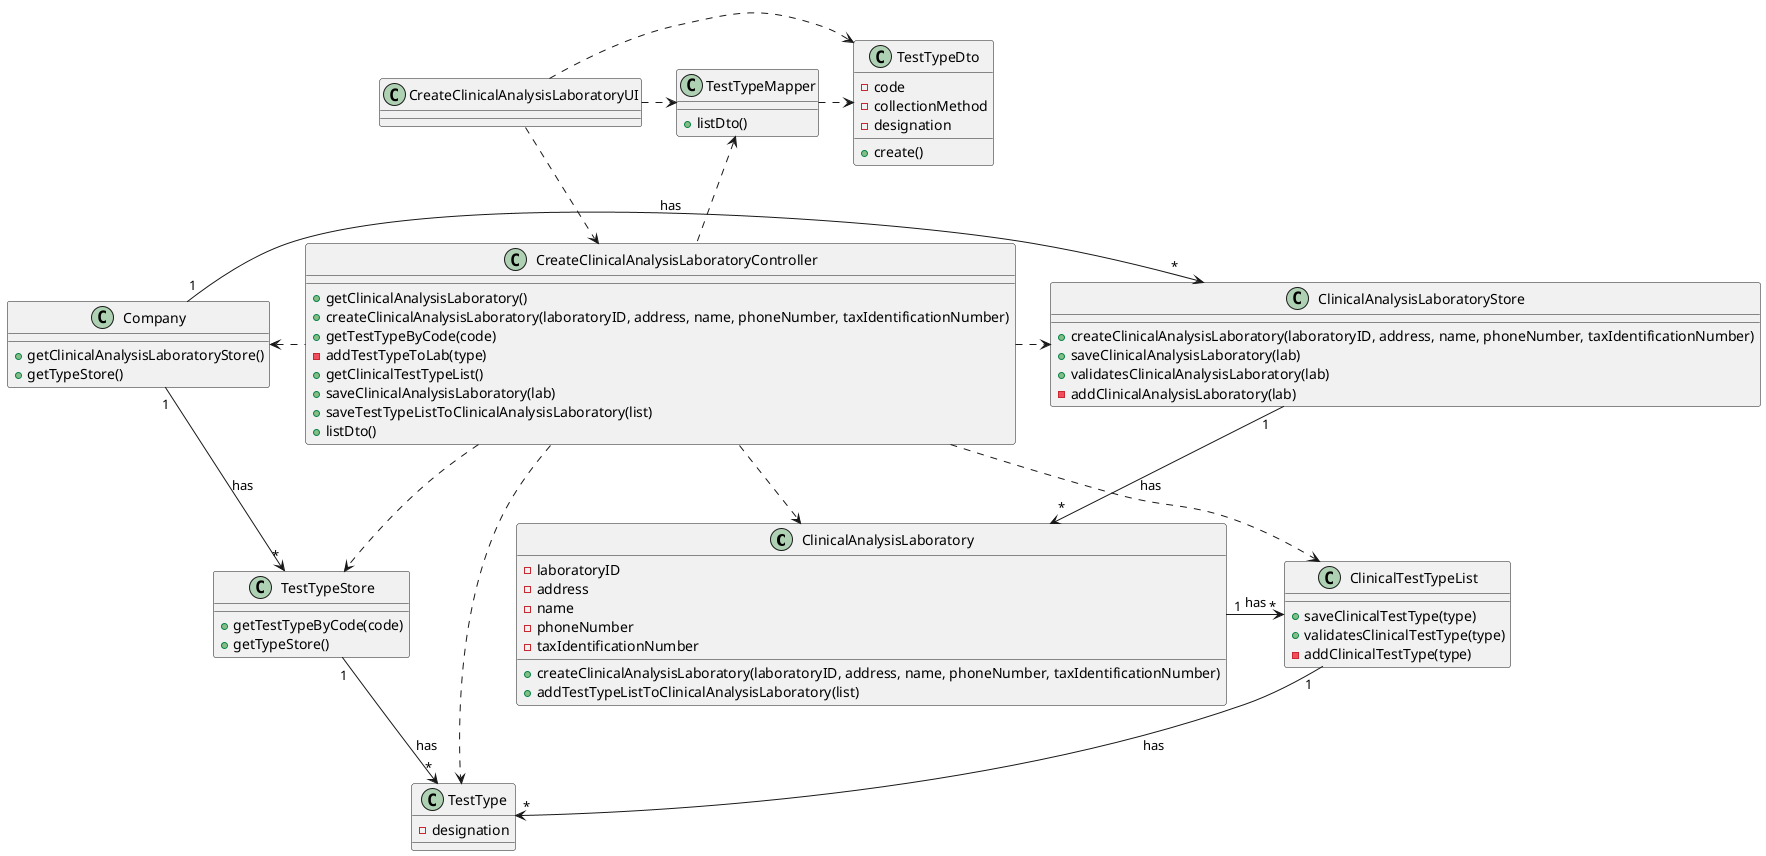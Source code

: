 @startuml
'https://plantuml.com/class-diagram

class ClinicalAnalysisLaboratory
class TestType
class Company
class CreateClinicalAnalysisLaboratoryUI
class CreateClinicalAnalysisLaboratoryController
class TestTypeStore
class ClinicalAnalysisLaboratoryStore
class ClinicalTestTypeList
class TestTypeMapper
class TestTypeDto

CreateClinicalAnalysisLaboratoryUI ..> CreateClinicalAnalysisLaboratoryController
Company <. CreateClinicalAnalysisLaboratoryController
CreateClinicalAnalysisLaboratoryController ..> ClinicalAnalysisLaboratory
CreateClinicalAnalysisLaboratoryController ..> TestType
CreateClinicalAnalysisLaboratoryController ..> TestTypeStore
CreateClinicalAnalysisLaboratoryController .> ClinicalAnalysisLaboratoryStore
CreateClinicalAnalysisLaboratoryController ..> ClinicalTestTypeList
TestTypeMapper <. CreateClinicalAnalysisLaboratoryController
CreateClinicalAnalysisLaboratoryUI .> TestTypeMapper
CreateClinicalAnalysisLaboratoryUI .> TestTypeDto
TestTypeMapper .> TestTypeDto

ClinicalAnalysisLaboratoryStore "1" --> "*" ClinicalAnalysisLaboratory: has
TestTypeStore "1" --> "*" TestType : has
ClinicalTestTypeList "1" --> "*" TestType : has
Company "1" -> "*" TestTypeStore : has
Company "1" -> "*" ClinicalAnalysisLaboratoryStore : has
ClinicalAnalysisLaboratory "1" -> "*" ClinicalTestTypeList : has

class ClinicalAnalysisLaboratory {
-laboratoryID
-address
-name
-phoneNumber
-taxIdentificationNumber
+createClinicalAnalysisLaboratory(laboratoryID, address, name, phoneNumber, taxIdentificationNumber)
+addTestTypeListToClinicalAnalysisLaboratory(list)
}

class TestType {
-designation
}

class Company {
+getClinicalAnalysisLaboratoryStore()
+getTypeStore()
}

class CreateClinicalAnalysisLaboratoryUI {
}

class CreateClinicalAnalysisLaboratoryController {
+getClinicalAnalysisLaboratory()
+createClinicalAnalysisLaboratory(laboratoryID, address, name, phoneNumber, taxIdentificationNumber)
+getTestTypeByCode(code)
-addTestTypeToLab(type)
+getClinicalTestTypeList()
+saveClinicalAnalysisLaboratory(lab)
+saveTestTypeListToClinicalAnalysisLaboratory(list)
+listDto()
}

class TestTypeStore {
+getTestTypeByCode(code)
+getTypeStore()
}

class ClinicalAnalysisLaboratoryStore {
+createClinicalAnalysisLaboratory(laboratoryID, address, name, phoneNumber, taxIdentificationNumber)
+saveClinicalAnalysisLaboratory(lab)
+validatesClinicalAnalysisLaboratory(lab)
-addClinicalAnalysisLaboratory(lab)
}

class ClinicalTestTypeList {
+saveClinicalTestType(type)
+validatesClinicalTestType(type)
-addClinicalTestType(type)
}

class TestTypeMapper{
+listDto()
}

class TestTypeDto{
-code
-collectionMethod
-designation
+create()
}

@enduml